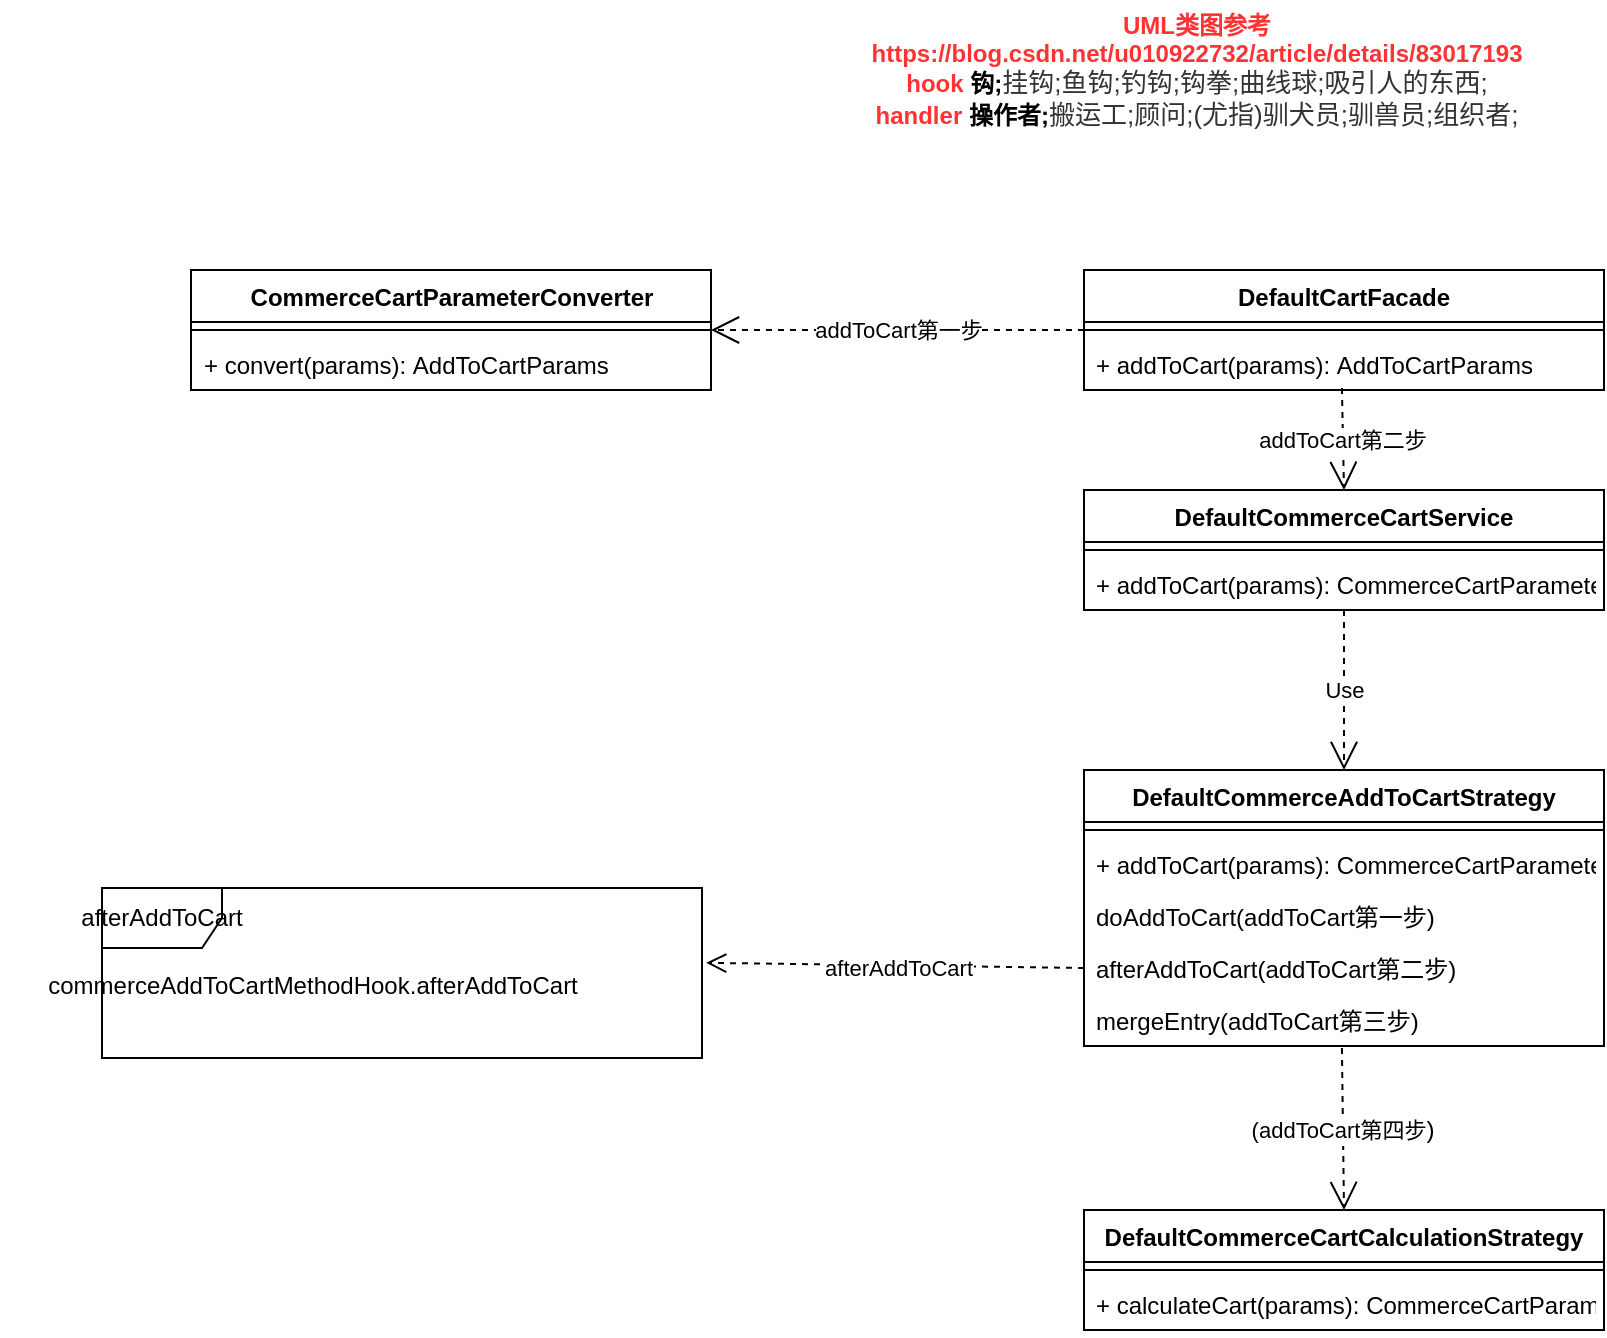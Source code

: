 <mxfile version="22.1.16" type="github">
  <diagram id="C2fSY1v2SiZeoUbDoYyL" name="Page-1">
    <mxGraphModel dx="1642" dy="1177" grid="0" gridSize="10" guides="1" tooltips="1" connect="1" arrows="1" fold="1" page="0" pageScale="1" pageWidth="1169" pageHeight="827" math="0" shadow="0">
      <root>
        <mxCell id="0" />
        <mxCell id="1" parent="0" />
        <mxCell id="szzl8ItCSpbSYo8TicJm-1" value="DefaultCartFacade" style="swimlane;fontStyle=1;align=center;verticalAlign=top;childLayout=stackLayout;horizontal=1;startSize=26;horizontalStack=0;resizeParent=1;resizeParentMax=0;resizeLast=0;collapsible=1;marginBottom=0;whiteSpace=wrap;html=1;" vertex="1" parent="1">
          <mxGeometry x="430" y="-230" width="260" height="60" as="geometry" />
        </mxCell>
        <mxCell id="szzl8ItCSpbSYo8TicJm-3" value="" style="line;strokeWidth=1;fillColor=none;align=left;verticalAlign=middle;spacingTop=-1;spacingLeft=3;spacingRight=3;rotatable=0;labelPosition=right;points=[];portConstraint=eastwest;strokeColor=inherit;" vertex="1" parent="szzl8ItCSpbSYo8TicJm-1">
          <mxGeometry y="26" width="260" height="8" as="geometry" />
        </mxCell>
        <mxCell id="szzl8ItCSpbSYo8TicJm-4" value="+&amp;nbsp;addToCart&lt;span style=&quot;background-color: initial;&quot;&gt;(params):&amp;nbsp;&lt;/span&gt;AddToCartParams" style="text;strokeColor=none;fillColor=none;align=left;verticalAlign=top;spacingLeft=4;spacingRight=4;overflow=hidden;rotatable=0;points=[[0,0.5],[1,0.5]];portConstraint=eastwest;whiteSpace=wrap;html=1;" vertex="1" parent="szzl8ItCSpbSYo8TicJm-1">
          <mxGeometry y="34" width="260" height="26" as="geometry" />
        </mxCell>
        <mxCell id="szzl8ItCSpbSYo8TicJm-6" value="DefaultCommerceCartService" style="swimlane;fontStyle=1;align=center;verticalAlign=top;childLayout=stackLayout;horizontal=1;startSize=26;horizontalStack=0;resizeParent=1;resizeParentMax=0;resizeLast=0;collapsible=1;marginBottom=0;whiteSpace=wrap;html=1;" vertex="1" parent="1">
          <mxGeometry x="430" y="-120" width="260" height="60" as="geometry" />
        </mxCell>
        <mxCell id="szzl8ItCSpbSYo8TicJm-7" value="" style="line;strokeWidth=1;fillColor=none;align=left;verticalAlign=middle;spacingTop=-1;spacingLeft=3;spacingRight=3;rotatable=0;labelPosition=right;points=[];portConstraint=eastwest;strokeColor=inherit;" vertex="1" parent="szzl8ItCSpbSYo8TicJm-6">
          <mxGeometry y="26" width="260" height="8" as="geometry" />
        </mxCell>
        <mxCell id="szzl8ItCSpbSYo8TicJm-8" value="+&amp;nbsp;addToCart&lt;span style=&quot;background-color: initial;&quot;&gt;(params):&amp;nbsp;&lt;/span&gt;CommerceCartParameter" style="text;strokeColor=none;fillColor=none;align=left;verticalAlign=top;spacingLeft=4;spacingRight=4;overflow=hidden;rotatable=0;points=[[0,0.5],[1,0.5]];portConstraint=eastwest;whiteSpace=wrap;html=1;" vertex="1" parent="szzl8ItCSpbSYo8TicJm-6">
          <mxGeometry y="34" width="260" height="26" as="geometry" />
        </mxCell>
        <mxCell id="szzl8ItCSpbSYo8TicJm-9" value="DefaultCommerceAddToCartStrategy" style="swimlane;fontStyle=1;align=center;verticalAlign=top;childLayout=stackLayout;horizontal=1;startSize=26;horizontalStack=0;resizeParent=1;resizeParentMax=0;resizeLast=0;collapsible=1;marginBottom=0;whiteSpace=wrap;html=1;" vertex="1" parent="1">
          <mxGeometry x="430" y="20" width="260" height="138" as="geometry" />
        </mxCell>
        <mxCell id="szzl8ItCSpbSYo8TicJm-10" value="" style="line;strokeWidth=1;fillColor=none;align=left;verticalAlign=middle;spacingTop=-1;spacingLeft=3;spacingRight=3;rotatable=0;labelPosition=right;points=[];portConstraint=eastwest;strokeColor=inherit;" vertex="1" parent="szzl8ItCSpbSYo8TicJm-9">
          <mxGeometry y="26" width="260" height="8" as="geometry" />
        </mxCell>
        <mxCell id="szzl8ItCSpbSYo8TicJm-11" value="+&amp;nbsp;addToCart&lt;span style=&quot;background-color: initial;&quot;&gt;(params):&amp;nbsp;&lt;/span&gt;CommerceCartParameter" style="text;strokeColor=none;fillColor=none;align=left;verticalAlign=top;spacingLeft=4;spacingRight=4;overflow=hidden;rotatable=0;points=[[0,0.5],[1,0.5]];portConstraint=eastwest;whiteSpace=wrap;html=1;" vertex="1" parent="szzl8ItCSpbSYo8TicJm-9">
          <mxGeometry y="34" width="260" height="26" as="geometry" />
        </mxCell>
        <mxCell id="szzl8ItCSpbSYo8TicJm-31" value="doAddToCart(addToCart第一步&lt;span style=&quot;background-color: initial;&quot;&gt;)&lt;/span&gt;" style="text;strokeColor=none;fillColor=none;align=left;verticalAlign=top;spacingLeft=4;spacingRight=4;overflow=hidden;rotatable=0;points=[[0,0.5],[1,0.5]];portConstraint=eastwest;whiteSpace=wrap;html=1;" vertex="1" parent="szzl8ItCSpbSYo8TicJm-9">
          <mxGeometry y="60" width="260" height="26" as="geometry" />
        </mxCell>
        <mxCell id="szzl8ItCSpbSYo8TicJm-32" value="afterAddToCart(addToCart第二步)" style="text;strokeColor=none;fillColor=none;align=left;verticalAlign=top;spacingLeft=4;spacingRight=4;overflow=hidden;rotatable=0;points=[[0,0.5],[1,0.5]];portConstraint=eastwest;whiteSpace=wrap;html=1;" vertex="1" parent="szzl8ItCSpbSYo8TicJm-9">
          <mxGeometry y="86" width="260" height="26" as="geometry" />
        </mxCell>
        <mxCell id="szzl8ItCSpbSYo8TicJm-33" value="mergeEntry(addToCart第三步)" style="text;strokeColor=none;fillColor=none;align=left;verticalAlign=top;spacingLeft=4;spacingRight=4;overflow=hidden;rotatable=0;points=[[0,0.5],[1,0.5]];portConstraint=eastwest;whiteSpace=wrap;html=1;" vertex="1" parent="szzl8ItCSpbSYo8TicJm-9">
          <mxGeometry y="112" width="260" height="26" as="geometry" />
        </mxCell>
        <mxCell id="szzl8ItCSpbSYo8TicJm-12" value="DefaultCommerceCartCalculationStrategy" style="swimlane;fontStyle=1;align=center;verticalAlign=top;childLayout=stackLayout;horizontal=1;startSize=26;horizontalStack=0;resizeParent=1;resizeParentMax=0;resizeLast=0;collapsible=1;marginBottom=0;whiteSpace=wrap;html=1;" vertex="1" parent="1">
          <mxGeometry x="430" y="240" width="260" height="60" as="geometry" />
        </mxCell>
        <mxCell id="szzl8ItCSpbSYo8TicJm-13" value="" style="line;strokeWidth=1;fillColor=none;align=left;verticalAlign=middle;spacingTop=-1;spacingLeft=3;spacingRight=3;rotatable=0;labelPosition=right;points=[];portConstraint=eastwest;strokeColor=inherit;" vertex="1" parent="szzl8ItCSpbSYo8TicJm-12">
          <mxGeometry y="26" width="260" height="8" as="geometry" />
        </mxCell>
        <mxCell id="szzl8ItCSpbSYo8TicJm-14" value="+&amp;nbsp;calculateCart&lt;span style=&quot;background-color: initial;&quot;&gt;(params):&amp;nbsp;&lt;/span&gt;&lt;span style=&quot;background-color: initial;&quot;&gt;CommerceCartParameter&lt;/span&gt;" style="text;strokeColor=none;fillColor=none;align=left;verticalAlign=top;spacingLeft=4;spacingRight=4;overflow=hidden;rotatable=0;points=[[0,0.5],[1,0.5]];portConstraint=eastwest;whiteSpace=wrap;html=1;" vertex="1" parent="szzl8ItCSpbSYo8TicJm-12">
          <mxGeometry y="34" width="260" height="26" as="geometry" />
        </mxCell>
        <mxCell id="szzl8ItCSpbSYo8TicJm-15" value="Use" style="endArrow=open;endSize=12;dashed=1;html=1;rounded=0;entryX=0.5;entryY=0;entryDx=0;entryDy=0;" edge="1" parent="1" target="szzl8ItCSpbSYo8TicJm-9">
          <mxGeometry width="160" relative="1" as="geometry">
            <mxPoint x="560" y="-60" as="sourcePoint" />
            <mxPoint x="510" y="30" as="targetPoint" />
          </mxGeometry>
        </mxCell>
        <mxCell id="szzl8ItCSpbSYo8TicJm-16" value="addToCart第二步" style="endArrow=open;endSize=12;dashed=1;html=1;rounded=0;entryX=0.5;entryY=0;entryDx=0;entryDy=0;exitX=0.496;exitY=0.962;exitDx=0;exitDy=0;exitPerimeter=0;" edge="1" parent="1" source="szzl8ItCSpbSYo8TicJm-4" target="szzl8ItCSpbSYo8TicJm-6">
          <mxGeometry width="160" relative="1" as="geometry">
            <mxPoint x="590" y="-180" as="sourcePoint" />
            <mxPoint x="570" y="30" as="targetPoint" />
          </mxGeometry>
        </mxCell>
        <mxCell id="szzl8ItCSpbSYo8TicJm-17" value="(addToCart第四步&lt;span style=&quot;border-color: var(--border-color); font-size: 12px; text-align: left; background-color: initial;&quot;&gt;)&lt;/span&gt;" style="endArrow=open;endSize=12;dashed=1;html=1;rounded=0;entryX=0.5;entryY=0;entryDx=0;entryDy=0;exitX=0.496;exitY=1.038;exitDx=0;exitDy=0;exitPerimeter=0;" edge="1" parent="1" source="szzl8ItCSpbSYo8TicJm-33" target="szzl8ItCSpbSYo8TicJm-12">
          <mxGeometry x="0.012" width="160" relative="1" as="geometry">
            <mxPoint x="560" y="180" as="sourcePoint" />
            <mxPoint x="570" y="30" as="targetPoint" />
            <mxPoint as="offset" />
          </mxGeometry>
        </mxCell>
        <mxCell id="szzl8ItCSpbSYo8TicJm-27" value="CommerceCartParameterConverter" style="swimlane;fontStyle=1;align=center;verticalAlign=top;childLayout=stackLayout;horizontal=1;startSize=26;horizontalStack=0;resizeParent=1;resizeParentMax=0;resizeLast=0;collapsible=1;marginBottom=0;whiteSpace=wrap;html=1;swimlaneLine=1;" vertex="1" parent="1">
          <mxGeometry x="-16.5" y="-230" width="260" height="60" as="geometry" />
        </mxCell>
        <mxCell id="szzl8ItCSpbSYo8TicJm-28" value="" style="line;strokeWidth=1;fillColor=none;align=left;verticalAlign=middle;spacingTop=-1;spacingLeft=3;spacingRight=3;rotatable=0;labelPosition=right;points=[];portConstraint=eastwest;strokeColor=inherit;" vertex="1" parent="szzl8ItCSpbSYo8TicJm-27">
          <mxGeometry y="26" width="260" height="8" as="geometry" />
        </mxCell>
        <mxCell id="szzl8ItCSpbSYo8TicJm-29" value="+&amp;nbsp;convert&lt;span style=&quot;background-color: initial;&quot;&gt;(params):&amp;nbsp;&lt;/span&gt;&lt;span style=&quot;background-color: initial;&quot;&gt;AddToCartParams&lt;/span&gt;" style="text;strokeColor=none;fillColor=none;align=left;verticalAlign=top;spacingLeft=4;spacingRight=4;overflow=hidden;rotatable=0;points=[[0,0.5],[1,0.5]];portConstraint=eastwest;whiteSpace=wrap;html=1;" vertex="1" parent="szzl8ItCSpbSYo8TicJm-27">
          <mxGeometry y="34" width="260" height="26" as="geometry" />
        </mxCell>
        <mxCell id="szzl8ItCSpbSYo8TicJm-30" value="addToCart第一步" style="endArrow=open;endSize=12;dashed=1;html=1;rounded=0;exitX=0;exitY=0.5;exitDx=0;exitDy=0;entryX=1;entryY=0.5;entryDx=0;entryDy=0;" edge="1" parent="1" source="szzl8ItCSpbSYo8TicJm-1" target="szzl8ItCSpbSYo8TicJm-27">
          <mxGeometry width="160" relative="1" as="geometry">
            <mxPoint x="630" y="-10" as="sourcePoint" />
            <mxPoint x="790" y="-10" as="targetPoint" />
          </mxGeometry>
        </mxCell>
        <mxCell id="szzl8ItCSpbSYo8TicJm-38" value="" style="html=1;verticalAlign=bottom;endArrow=open;dashed=1;endSize=8;curved=0;rounded=0;exitX=0;exitY=0.5;exitDx=0;exitDy=0;entryX=1.007;entryY=0.44;entryDx=0;entryDy=0;entryPerimeter=0;" edge="1" parent="1" source="szzl8ItCSpbSYo8TicJm-32" target="szzl8ItCSpbSYo8TicJm-37">
          <mxGeometry relative="1" as="geometry">
            <mxPoint x="401" y="114" as="sourcePoint" />
            <mxPoint x="321" y="114" as="targetPoint" />
          </mxGeometry>
        </mxCell>
        <mxCell id="szzl8ItCSpbSYo8TicJm-43" value="afterAddToCart" style="edgeLabel;html=1;align=center;verticalAlign=middle;resizable=0;points=[];" vertex="1" connectable="0" parent="szzl8ItCSpbSYo8TicJm-38">
          <mxGeometry x="-0.017" y="1" relative="1" as="geometry">
            <mxPoint as="offset" />
          </mxGeometry>
        </mxCell>
        <mxCell id="szzl8ItCSpbSYo8TicJm-40" value="" style="group" vertex="1" connectable="0" parent="1">
          <mxGeometry x="-112" y="79" width="300" height="85" as="geometry" />
        </mxCell>
        <mxCell id="szzl8ItCSpbSYo8TicJm-37" value="afterAddToCart" style="shape=umlFrame;whiteSpace=wrap;html=1;pointerEvents=0;" vertex="1" parent="szzl8ItCSpbSYo8TicJm-40">
          <mxGeometry x="51" width="300" height="85" as="geometry" />
        </mxCell>
        <mxCell id="szzl8ItCSpbSYo8TicJm-39" value="commerceAddToCartMethodHook.afterAddToCart" style="text;html=1;align=center;verticalAlign=middle;resizable=0;points=[];autosize=1;strokeColor=none;fillColor=none;" vertex="1" parent="szzl8ItCSpbSYo8TicJm-40">
          <mxGeometry x="14.5" y="36" width="283" height="26" as="geometry" />
        </mxCell>
        <mxCell id="szzl8ItCSpbSYo8TicJm-41" value="&lt;font color=&quot;#ff3333&quot;&gt;UML类图参考&lt;br&gt;https://blog.csdn.net/u010922732/article/details/83017193&lt;br&gt;hook&amp;nbsp;&lt;/font&gt;钩;&lt;span style=&quot;color: rgb(51, 51, 51); caret-color: rgb(51, 51, 51); font-family: Arial, sans-serif; font-size: 13px; font-weight: 400; text-align: start;&quot; class=&quot;mean-text_4MwRe&quot;&gt;挂钩;&lt;/span&gt;&lt;span style=&quot;color: rgb(51, 51, 51); caret-color: rgb(51, 51, 51); font-family: Arial, sans-serif; font-size: 13px; font-weight: 400; text-align: start;&quot; class=&quot;mean-text_4MwRe&quot;&gt;鱼钩;&lt;/span&gt;&lt;span style=&quot;color: rgb(51, 51, 51); caret-color: rgb(51, 51, 51); font-family: Arial, sans-serif; font-size: 13px; font-weight: 400; text-align: start;&quot; class=&quot;mean-text_4MwRe&quot;&gt;钓钩;&lt;/span&gt;&lt;span style=&quot;color: rgb(51, 51, 51); caret-color: rgb(51, 51, 51); font-family: Arial, sans-serif; font-size: 13px; font-weight: 400; text-align: start;&quot; class=&quot;mean-text_4MwRe&quot;&gt;钩拳;&lt;/span&gt;&lt;span style=&quot;color: rgb(51, 51, 51); caret-color: rgb(51, 51, 51); font-family: Arial, sans-serif; font-size: 13px; font-weight: 400; text-align: start;&quot; class=&quot;mean-text_4MwRe&quot;&gt;曲线球;&lt;/span&gt;&lt;span style=&quot;color: rgb(51, 51, 51); caret-color: rgb(51, 51, 51); font-family: Arial, sans-serif; font-size: 13px; font-weight: 400; text-align: start;&quot; class=&quot;mean-text_4MwRe&quot;&gt;吸引人的东西;&lt;/span&gt;&lt;font color=&quot;#ff3333&quot;&gt;&lt;br&gt;handler&amp;nbsp;&lt;/font&gt;操作者;&lt;span style=&quot;color: rgb(51, 51, 51); caret-color: rgb(51, 51, 51); font-family: Arial, sans-serif; font-size: 13px; font-weight: 400; text-align: start;&quot; class=&quot;mean-text_4MwRe&quot;&gt;搬运工;&lt;/span&gt;&lt;span style=&quot;color: rgb(51, 51, 51); caret-color: rgb(51, 51, 51); font-family: Arial, sans-serif; font-size: 13px; font-weight: 400; text-align: start;&quot; class=&quot;mean-text_4MwRe&quot;&gt;顾问;&lt;/span&gt;&lt;span style=&quot;color: rgb(51, 51, 51); caret-color: rgb(51, 51, 51); font-family: Arial, sans-serif; font-size: 13px; font-weight: 400; text-align: start;&quot; class=&quot;mean-text_4MwRe&quot;&gt;(尤指)驯犬员;&lt;/span&gt;&lt;span style=&quot;color: rgb(51, 51, 51); caret-color: rgb(51, 51, 51); font-family: Arial, sans-serif; font-size: 13px; font-weight: 400; text-align: start;&quot; class=&quot;mean-text_4MwRe&quot;&gt;驯兽员;&lt;/span&gt;&lt;span style=&quot;color: rgb(51, 51, 51); caret-color: rgb(51, 51, 51); font-family: Arial, sans-serif; font-size: 13px; font-weight: 400; text-align: start;&quot; class=&quot;mean-text_4MwRe&quot;&gt;组织者;&lt;/span&gt;&lt;font color=&quot;#ff3333&quot;&gt;&lt;br&gt;&lt;/font&gt;" style="text;align=center;fontStyle=1;verticalAlign=middle;spacingLeft=3;spacingRight=3;strokeColor=none;rotatable=0;points=[[0,0.5],[1,0.5]];portConstraint=eastwest;html=1;" vertex="1" parent="1">
          <mxGeometry x="314" y="-365" width="344" height="69" as="geometry" />
        </mxCell>
      </root>
    </mxGraphModel>
  </diagram>
</mxfile>

